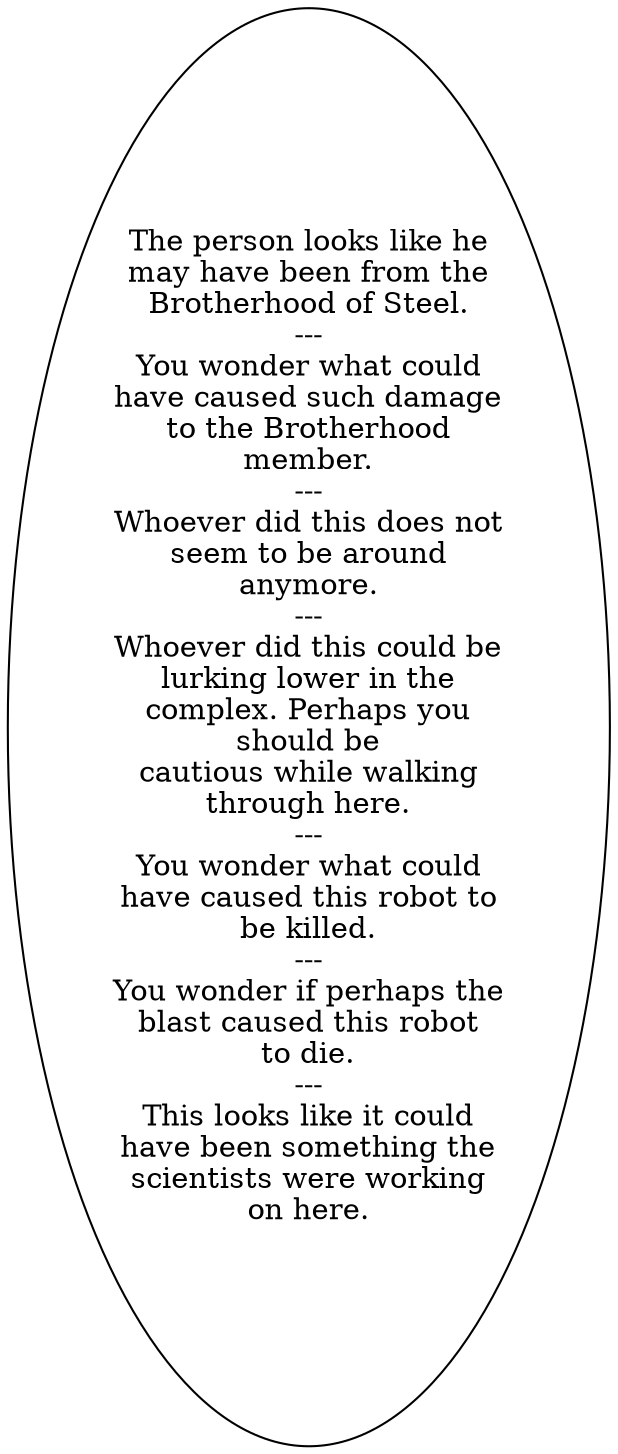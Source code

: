 digraph DEADBRO {
  "start" [style=filled       fillcolor="#FFFFFF"       color="#000000"]
  "start" [label="The person looks like he\nmay have been from the\nBrotherhood of Steel.\n---\nYou wonder what could\nhave caused such damage\nto the Brotherhood\nmember.\n---\nWhoever did this does not\nseem to be around\nanymore.\n---\nWhoever did this could be\nlurking lower in the\ncomplex. Perhaps you\nshould be\ncautious while walking\nthrough here.\n---\nYou wonder what could\nhave caused this robot to\nbe killed.\n---\nYou wonder if perhaps the\nblast caused this robot\nto die.\n---\nThis looks like it could\nhave been something the\nscientists were working\non here."]
}